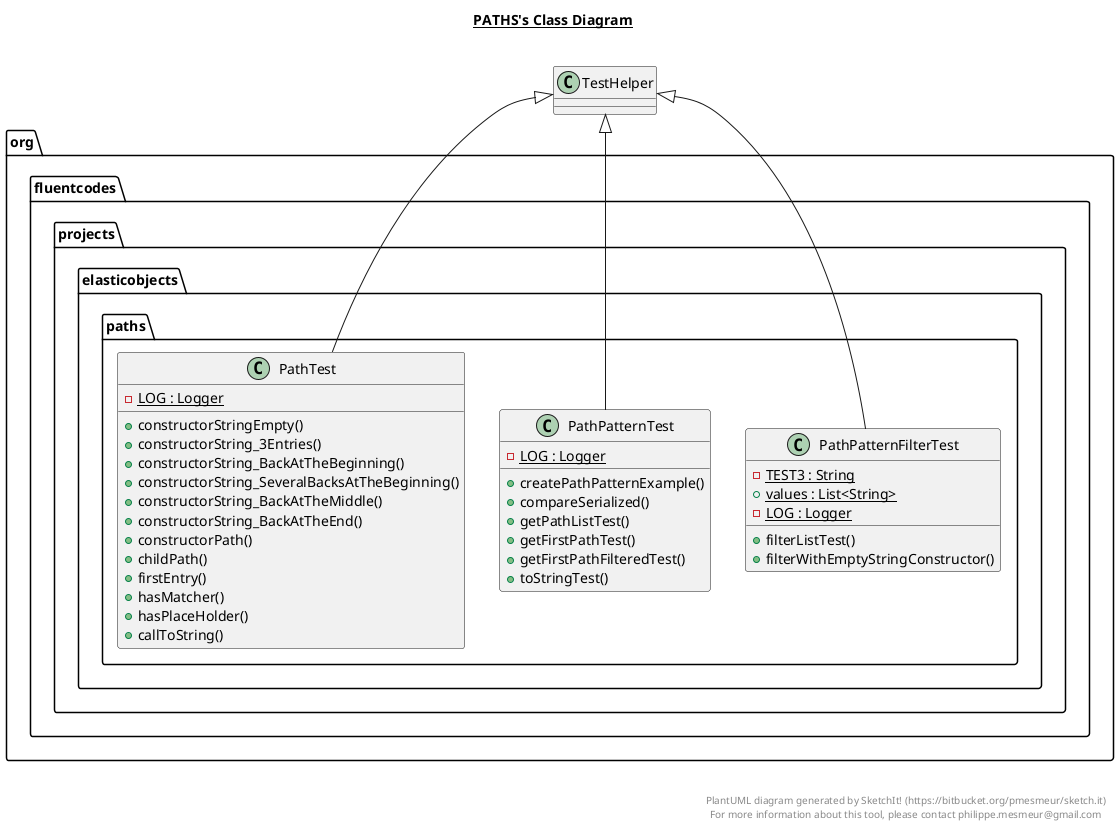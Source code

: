 @startuml

title __PATHS's Class Diagram__\n

  package org.fluentcodes.projects.elasticobjects {
    package org.fluentcodes.projects.elasticobjects.paths {
      class PathPatternFilterTest {
          {static} - TEST3 : String
          {static} + values : List<String>
          {static} - LOG : Logger
          + filterListTest()
          + filterWithEmptyStringConstructor()
      }
    }
  }
  

  package org.fluentcodes.projects.elasticobjects {
    package org.fluentcodes.projects.elasticobjects.paths {
      class PathPatternTest {
          {static} - LOG : Logger
          + createPathPatternExample()
          + compareSerialized()
          + getPathListTest()
          + getFirstPathTest()
          + getFirstPathFilteredTest()
          + toStringTest()
      }
    }
  }
  

  package org.fluentcodes.projects.elasticobjects {
    package org.fluentcodes.projects.elasticobjects.paths {
      class PathTest {
          {static} - LOG : Logger
          + constructorStringEmpty()
          + constructorString_3Entries()
          + constructorString_BackAtTheBeginning()
          + constructorString_SeveralBacksAtTheBeginning()
          + constructorString_BackAtTheMiddle()
          + constructorString_BackAtTheEnd()
          + constructorPath()
          + childPath()
          + firstEntry()
          + hasMatcher()
          + hasPlaceHolder()
          + callToString()
      }
    }
  }
  

  PathPatternFilterTest -up-|> TestHelper
  PathPatternTest -up-|> TestHelper
  PathTest -up-|> TestHelper


right footer


PlantUML diagram generated by SketchIt! (https://bitbucket.org/pmesmeur/sketch.it)
For more information about this tool, please contact philippe.mesmeur@gmail.com
endfooter

@enduml
